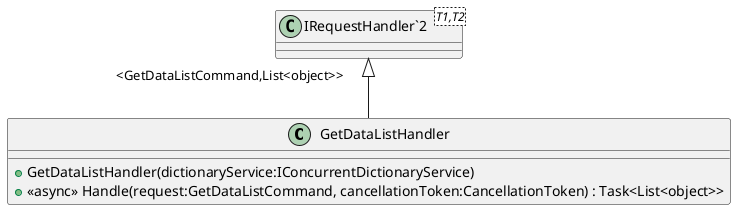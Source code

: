 @startuml
class GetDataListHandler {
    + GetDataListHandler(dictionaryService:IConcurrentDictionaryService)
    + <<async>> Handle(request:GetDataListCommand, cancellationToken:CancellationToken) : Task<List<object>>
}
class "IRequestHandler`2"<T1,T2> {
}
"IRequestHandler`2" "<GetDataListCommand,List<object>>" <|-- GetDataListHandler
@enduml
